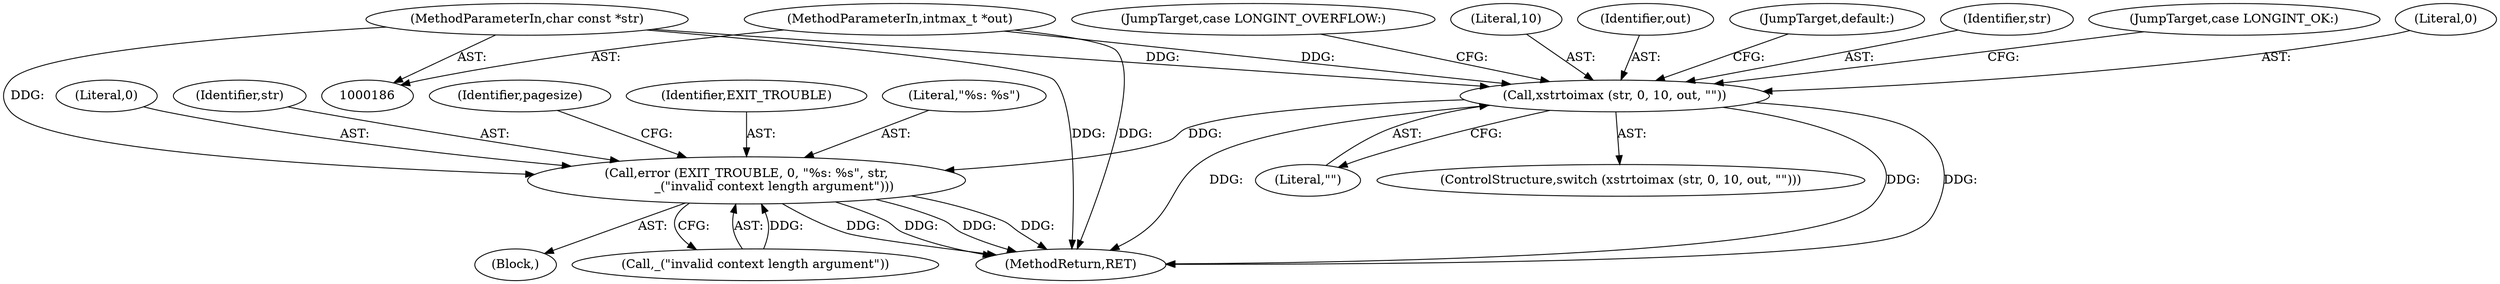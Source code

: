 digraph "0_savannah_8fcf61523644df42e1905c81bed26838e0b04f91@pointer" {
"1000191" [label="(Call,xstrtoimax (str, 0, 10, out, \"\"))"];
"1000187" [label="(MethodParameterIn,char const *str)"];
"1000188" [label="(MethodParameterIn,intmax_t *out)"];
"1000207" [label="(Call,error (EXIT_TROUBLE, 0, \"%s: %s\", str,\n              _(\"invalid context length argument\")))"];
"1000195" [label="(Identifier,out)"];
"1000206" [label="(JumpTarget,default:)"];
"1000192" [label="(Identifier,str)"];
"1001408" [label="(MethodReturn,RET)"];
"1000209" [label="(Literal,0)"];
"1000198" [label="(JumpTarget,case LONGINT_OK:)"];
"1000197" [label="(Block,)"];
"1000211" [label="(Identifier,str)"];
"1000193" [label="(Literal,0)"];
"1000187" [label="(MethodParameterIn,char const *str)"];
"1000207" [label="(Call,error (EXIT_TROUBLE, 0, \"%s: %s\", str,\n              _(\"invalid context length argument\")))"];
"1000196" [label="(Literal,\"\")"];
"1000199" [label="(JumpTarget,case LONGINT_OVERFLOW:)"];
"1000225" [label="(Identifier,pagesize)"];
"1000212" [label="(Call,_(\"invalid context length argument\"))"];
"1000191" [label="(Call,xstrtoimax (str, 0, 10, out, \"\"))"];
"1000188" [label="(MethodParameterIn,intmax_t *out)"];
"1000208" [label="(Identifier,EXIT_TROUBLE)"];
"1000194" [label="(Literal,10)"];
"1000190" [label="(ControlStructure,switch (xstrtoimax (str, 0, 10, out, \"\")))"];
"1000210" [label="(Literal,\"%s: %s\")"];
"1000191" -> "1000190"  [label="AST: "];
"1000191" -> "1000196"  [label="CFG: "];
"1000192" -> "1000191"  [label="AST: "];
"1000193" -> "1000191"  [label="AST: "];
"1000194" -> "1000191"  [label="AST: "];
"1000195" -> "1000191"  [label="AST: "];
"1000196" -> "1000191"  [label="AST: "];
"1000198" -> "1000191"  [label="CFG: "];
"1000199" -> "1000191"  [label="CFG: "];
"1000206" -> "1000191"  [label="CFG: "];
"1000191" -> "1001408"  [label="DDG: "];
"1000191" -> "1001408"  [label="DDG: "];
"1000191" -> "1001408"  [label="DDG: "];
"1000187" -> "1000191"  [label="DDG: "];
"1000188" -> "1000191"  [label="DDG: "];
"1000191" -> "1000207"  [label="DDG: "];
"1000187" -> "1000186"  [label="AST: "];
"1000187" -> "1001408"  [label="DDG: "];
"1000187" -> "1000207"  [label="DDG: "];
"1000188" -> "1000186"  [label="AST: "];
"1000188" -> "1001408"  [label="DDG: "];
"1000207" -> "1000197"  [label="AST: "];
"1000207" -> "1000212"  [label="CFG: "];
"1000208" -> "1000207"  [label="AST: "];
"1000209" -> "1000207"  [label="AST: "];
"1000210" -> "1000207"  [label="AST: "];
"1000211" -> "1000207"  [label="AST: "];
"1000212" -> "1000207"  [label="AST: "];
"1000225" -> "1000207"  [label="CFG: "];
"1000207" -> "1001408"  [label="DDG: "];
"1000207" -> "1001408"  [label="DDG: "];
"1000207" -> "1001408"  [label="DDG: "];
"1000207" -> "1001408"  [label="DDG: "];
"1000212" -> "1000207"  [label="DDG: "];
}
